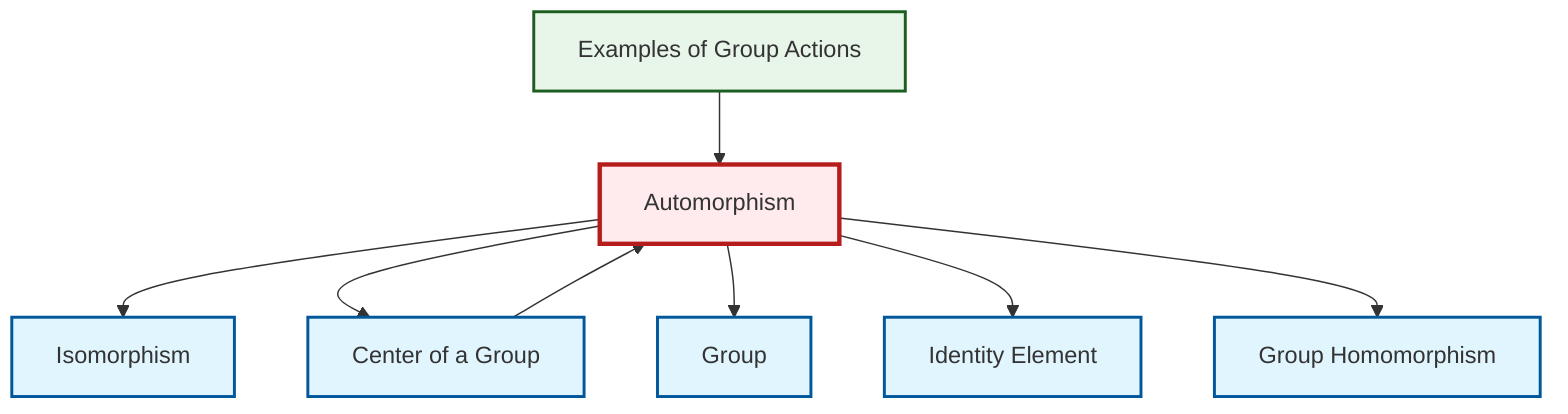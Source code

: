 graph TD
    classDef definition fill:#e1f5fe,stroke:#01579b,stroke-width:2px
    classDef theorem fill:#f3e5f5,stroke:#4a148c,stroke-width:2px
    classDef axiom fill:#fff3e0,stroke:#e65100,stroke-width:2px
    classDef example fill:#e8f5e9,stroke:#1b5e20,stroke-width:2px
    classDef current fill:#ffebee,stroke:#b71c1c,stroke-width:3px
    def-identity-element["Identity Element"]:::definition
    def-isomorphism["Isomorphism"]:::definition
    def-automorphism["Automorphism"]:::definition
    def-center-of-group["Center of a Group"]:::definition
    ex-group-action-examples["Examples of Group Actions"]:::example
    def-homomorphism["Group Homomorphism"]:::definition
    def-group["Group"]:::definition
    def-automorphism --> def-isomorphism
    def-automorphism --> def-center-of-group
    def-automorphism --> def-group
    def-automorphism --> def-identity-element
    def-center-of-group --> def-automorphism
    ex-group-action-examples --> def-automorphism
    def-automorphism --> def-homomorphism
    class def-automorphism current